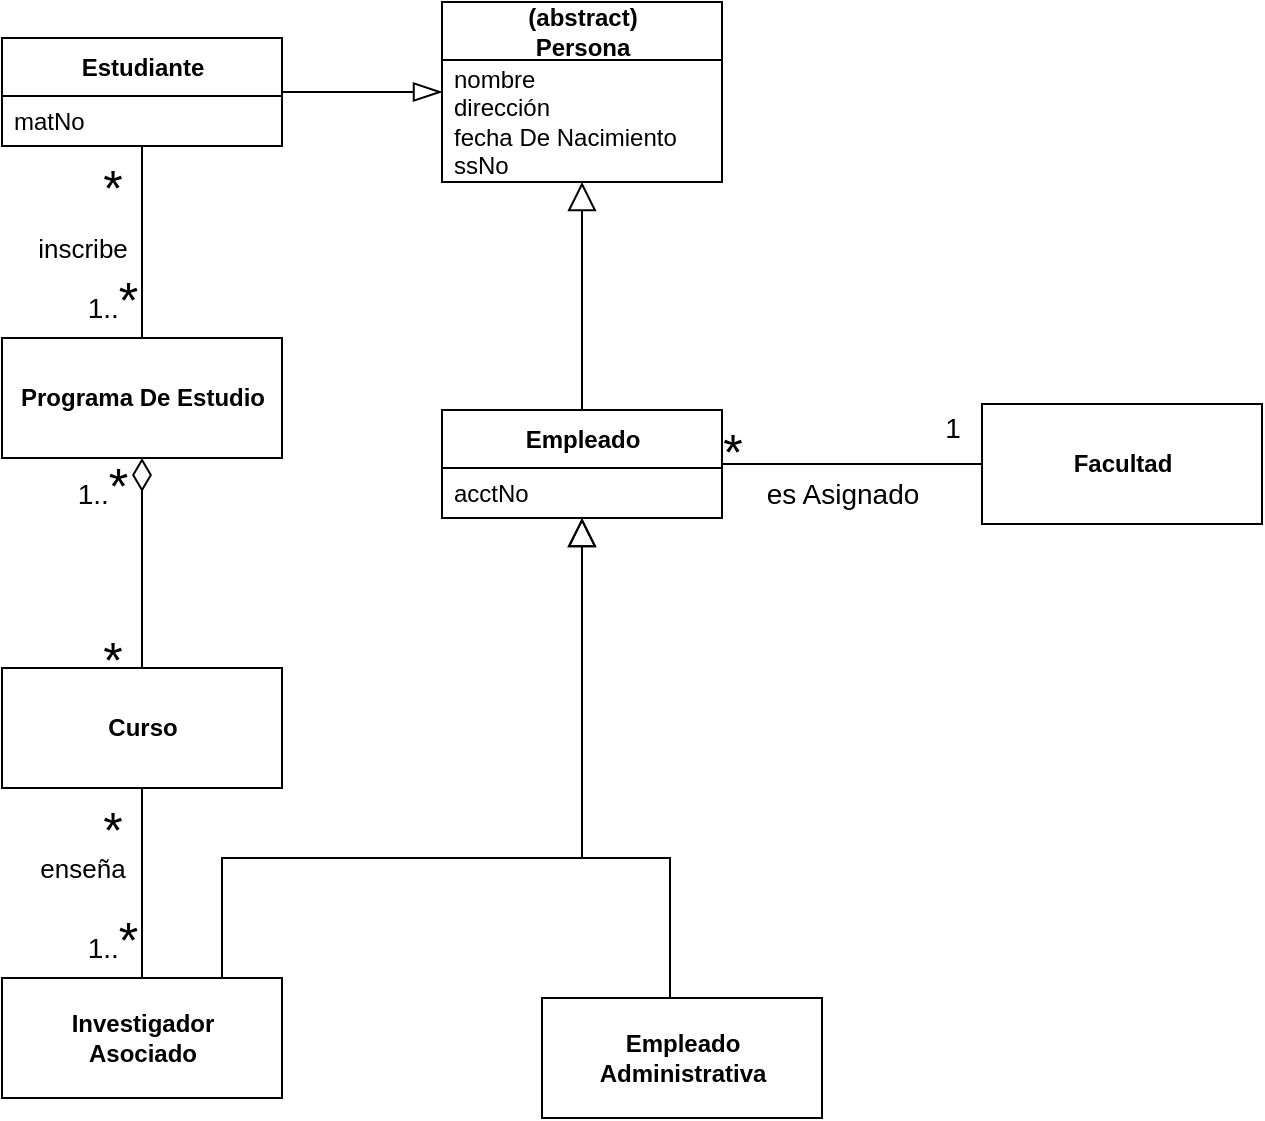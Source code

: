 <mxfile version="20.6.0" type="device"><diagram id="ebChcwWG19Z9oGIbfrJS" name="Página-1"><mxGraphModel dx="1902" dy="915" grid="1" gridSize="10" guides="1" tooltips="1" connect="1" arrows="1" fold="1" page="1" pageScale="1" pageWidth="827" pageHeight="1169" math="0" shadow="0"><root><mxCell id="0"/><mxCell id="1" parent="0"/><mxCell id="naCoFoD51y17e8QSIhuB-6" style="edgeStyle=orthogonalEdgeStyle;rounded=0;orthogonalLoop=1;jettySize=auto;html=1;endArrow=blockThin;endFill=0;strokeWidth=1;endSize=12;" edge="1" parent="1" source="naCoFoD51y17e8QSIhuB-1" target="naCoFoD51y17e8QSIhuB-4"><mxGeometry relative="1" as="geometry"/></mxCell><mxCell id="naCoFoD51y17e8QSIhuB-11" style="edgeStyle=orthogonalEdgeStyle;rounded=0;orthogonalLoop=1;jettySize=auto;html=1;entryX=0.5;entryY=0;entryDx=0;entryDy=0;strokeWidth=1;endArrow=none;endFill=0;endSize=12;" edge="1" parent="1" source="naCoFoD51y17e8QSIhuB-1" target="naCoFoD51y17e8QSIhuB-9"><mxGeometry relative="1" as="geometry"/></mxCell><mxCell id="naCoFoD51y17e8QSIhuB-1" value="Estudiante" style="swimlane;fontStyle=1;align=center;verticalAlign=middle;childLayout=stackLayout;horizontal=1;startSize=29;horizontalStack=0;resizeParent=1;resizeParentMax=0;resizeLast=0;collapsible=0;marginBottom=0;html=1;" vertex="1" parent="1"><mxGeometry x="80" y="270" width="140" height="54" as="geometry"/></mxCell><mxCell id="naCoFoD51y17e8QSIhuB-2" value="matNo" style="text;html=1;strokeColor=none;fillColor=none;align=left;verticalAlign=middle;spacingLeft=4;spacingRight=4;overflow=hidden;rotatable=0;points=[[0,0.5],[1,0.5]];portConstraint=eastwest;" vertex="1" parent="naCoFoD51y17e8QSIhuB-1"><mxGeometry y="29" width="140" height="25" as="geometry"/></mxCell><mxCell id="naCoFoD51y17e8QSIhuB-4" value="(abstract)&lt;br&gt;Persona" style="swimlane;fontStyle=1;align=center;verticalAlign=middle;childLayout=stackLayout;horizontal=1;startSize=29;horizontalStack=0;resizeParent=1;resizeParentMax=0;resizeLast=0;collapsible=0;marginBottom=0;html=1;" vertex="1" parent="1"><mxGeometry x="300" y="252" width="140" height="90" as="geometry"/></mxCell><mxCell id="naCoFoD51y17e8QSIhuB-5" value="nombre&amp;nbsp;&lt;br&gt;dirección&lt;br&gt;fecha De Nacimiento&lt;br&gt;ssNo" style="text;html=1;strokeColor=none;fillColor=none;align=left;verticalAlign=middle;spacingLeft=4;spacingRight=4;overflow=hidden;rotatable=0;points=[[0,0.5],[1,0.5]];portConstraint=eastwest;" vertex="1" parent="naCoFoD51y17e8QSIhuB-4"><mxGeometry y="29" width="140" height="61" as="geometry"/></mxCell><mxCell id="naCoFoD51y17e8QSIhuB-13" style="edgeStyle=orthogonalEdgeStyle;rounded=0;orthogonalLoop=1;jettySize=auto;html=1;entryX=0.5;entryY=0;entryDx=0;entryDy=0;strokeWidth=1;endArrow=none;endFill=0;endSize=12;startArrow=diamondThin;startFill=0;startSize=14;" edge="1" parent="1" source="naCoFoD51y17e8QSIhuB-9" target="naCoFoD51y17e8QSIhuB-12"><mxGeometry relative="1" as="geometry"/></mxCell><mxCell id="naCoFoD51y17e8QSIhuB-9" value="Programa De Estudio" style="html=1;align=center;verticalAlign=middle;rounded=0;absoluteArcSize=1;arcSize=10;dashed=0;fontStyle=1" vertex="1" parent="1"><mxGeometry x="80" y="420" width="140" height="60" as="geometry"/></mxCell><mxCell id="naCoFoD51y17e8QSIhuB-12" value="Curso" style="html=1;align=center;verticalAlign=middle;rounded=0;absoluteArcSize=1;arcSize=10;dashed=0;fontStyle=1" vertex="1" parent="1"><mxGeometry x="80" y="585" width="140" height="60" as="geometry"/></mxCell><mxCell id="naCoFoD51y17e8QSIhuB-24" style="edgeStyle=orthogonalEdgeStyle;rounded=0;orthogonalLoop=1;jettySize=auto;html=1;strokeWidth=1;endArrow=block;endFill=0;endSize=12;" edge="1" parent="1" source="naCoFoD51y17e8QSIhuB-14" target="naCoFoD51y17e8QSIhuB-4"><mxGeometry relative="1" as="geometry"/></mxCell><mxCell id="naCoFoD51y17e8QSIhuB-14" value="Empleado" style="swimlane;fontStyle=1;align=center;verticalAlign=middle;childLayout=stackLayout;horizontal=1;startSize=29;horizontalStack=0;resizeParent=1;resizeParentMax=0;resizeLast=0;collapsible=0;marginBottom=0;html=1;" vertex="1" parent="1"><mxGeometry x="300" y="456" width="140" height="54" as="geometry"/></mxCell><mxCell id="naCoFoD51y17e8QSIhuB-15" value="acctNo" style="text;html=1;strokeColor=none;fillColor=none;align=left;verticalAlign=middle;spacingLeft=4;spacingRight=4;overflow=hidden;rotatable=0;points=[[0,0.5],[1,0.5]];portConstraint=eastwest;" vertex="1" parent="naCoFoD51y17e8QSIhuB-14"><mxGeometry y="29" width="140" height="25" as="geometry"/></mxCell><mxCell id="naCoFoD51y17e8QSIhuB-22" style="edgeStyle=orthogonalEdgeStyle;rounded=0;orthogonalLoop=1;jettySize=auto;html=1;strokeWidth=1;endArrow=none;endFill=0;endSize=12;" edge="1" parent="1" source="naCoFoD51y17e8QSIhuB-16" target="naCoFoD51y17e8QSIhuB-14"><mxGeometry relative="1" as="geometry"/></mxCell><mxCell id="naCoFoD51y17e8QSIhuB-16" value="Facultad" style="html=1;align=center;verticalAlign=middle;rounded=0;absoluteArcSize=1;arcSize=10;dashed=0;fontStyle=1" vertex="1" parent="1"><mxGeometry x="570" y="453" width="140" height="60" as="geometry"/></mxCell><mxCell id="naCoFoD51y17e8QSIhuB-20" style="edgeStyle=orthogonalEdgeStyle;rounded=0;orthogonalLoop=1;jettySize=auto;html=1;strokeWidth=1;endArrow=block;endFill=0;endSize=12;" edge="1" parent="1" source="naCoFoD51y17e8QSIhuB-17" target="naCoFoD51y17e8QSIhuB-14"><mxGeometry relative="1" as="geometry"><Array as="points"><mxPoint x="190" y="680"/><mxPoint x="370" y="680"/></Array></mxGeometry></mxCell><mxCell id="naCoFoD51y17e8QSIhuB-21" style="edgeStyle=orthogonalEdgeStyle;rounded=0;orthogonalLoop=1;jettySize=auto;html=1;strokeWidth=1;endArrow=none;endFill=0;endSize=12;" edge="1" parent="1" source="naCoFoD51y17e8QSIhuB-17" target="naCoFoD51y17e8QSIhuB-12"><mxGeometry relative="1" as="geometry"/></mxCell><mxCell id="naCoFoD51y17e8QSIhuB-17" value="Investigador &lt;br&gt;Asociado" style="html=1;align=center;verticalAlign=middle;rounded=0;absoluteArcSize=1;arcSize=10;dashed=0;fontStyle=1" vertex="1" parent="1"><mxGeometry x="80" y="740" width="140" height="60" as="geometry"/></mxCell><mxCell id="naCoFoD51y17e8QSIhuB-19" style="edgeStyle=orthogonalEdgeStyle;rounded=0;orthogonalLoop=1;jettySize=auto;html=1;strokeWidth=1;endArrow=block;endFill=0;endSize=12;" edge="1" parent="1" source="naCoFoD51y17e8QSIhuB-18" target="naCoFoD51y17e8QSIhuB-14"><mxGeometry relative="1" as="geometry"><mxPoint x="370" y="520" as="targetPoint"/><Array as="points"><mxPoint x="414" y="680"/><mxPoint x="370" y="680"/></Array></mxGeometry></mxCell><mxCell id="naCoFoD51y17e8QSIhuB-18" value="Empleado &lt;br&gt;Administrativa" style="html=1;align=center;verticalAlign=middle;rounded=0;absoluteArcSize=1;arcSize=10;dashed=0;fontStyle=1" vertex="1" parent="1"><mxGeometry x="350" y="750" width="140" height="60" as="geometry"/></mxCell><mxCell id="naCoFoD51y17e8QSIhuB-26" value="*" style="text;html=1;align=center;verticalAlign=middle;resizable=0;points=[];autosize=1;strokeColor=none;fillColor=none;strokeWidth=3;fontSize=25;" vertex="1" parent="1"><mxGeometry x="120" y="560" width="30" height="40" as="geometry"/></mxCell><mxCell id="naCoFoD51y17e8QSIhuB-27" value="*" style="text;html=1;align=center;verticalAlign=middle;resizable=0;points=[];autosize=1;strokeColor=none;fillColor=none;strokeWidth=3;fontSize=25;" vertex="1" parent="1"><mxGeometry x="120" y="324" width="30" height="40" as="geometry"/></mxCell><mxCell id="naCoFoD51y17e8QSIhuB-28" value="&lt;font style=&quot;font-size: 13px;&quot;&gt;inscribe&lt;/font&gt;" style="text;html=1;align=center;verticalAlign=middle;resizable=0;points=[];autosize=1;strokeColor=none;fillColor=none;fontSize=25;" vertex="1" parent="1"><mxGeometry x="85" y="350" width="70" height="40" as="geometry"/></mxCell><mxCell id="naCoFoD51y17e8QSIhuB-29" value="&lt;font style=&quot;font-size: 14px;&quot;&gt;&lt;font style=&quot;font-size: 14px;&quot;&gt;1&lt;/font&gt;..&lt;/font&gt;*" style="text;html=1;align=center;verticalAlign=middle;resizable=0;points=[];autosize=1;strokeColor=none;fillColor=none;strokeWidth=3;fontSize=25;" vertex="1" parent="1"><mxGeometry x="110" y="380" width="50" height="40" as="geometry"/></mxCell><mxCell id="naCoFoD51y17e8QSIhuB-31" value="&lt;font style=&quot;font-size: 14px;&quot;&gt;&lt;font style=&quot;font-size: 14px;&quot;&gt;1&lt;/font&gt;..&lt;/font&gt;*" style="text;html=1;align=center;verticalAlign=middle;resizable=0;points=[];autosize=1;strokeColor=none;fillColor=none;strokeWidth=3;fontSize=25;" vertex="1" parent="1"><mxGeometry x="105" y="473" width="50" height="40" as="geometry"/></mxCell><mxCell id="naCoFoD51y17e8QSIhuB-32" value="*" style="text;html=1;align=center;verticalAlign=middle;resizable=0;points=[];autosize=1;strokeColor=none;fillColor=none;strokeWidth=3;fontSize=25;" vertex="1" parent="1"><mxGeometry x="120" y="645" width="30" height="40" as="geometry"/></mxCell><mxCell id="naCoFoD51y17e8QSIhuB-34" value="&lt;font style=&quot;font-size: 14px;&quot;&gt;&lt;font style=&quot;font-size: 14px;&quot;&gt;1&lt;/font&gt;..&lt;/font&gt;*" style="text;html=1;align=center;verticalAlign=middle;resizable=0;points=[];autosize=1;strokeColor=none;fillColor=none;strokeWidth=3;fontSize=25;" vertex="1" parent="1"><mxGeometry x="110" y="700" width="50" height="40" as="geometry"/></mxCell><mxCell id="naCoFoD51y17e8QSIhuB-35" value="&lt;font style=&quot;font-size: 13px;&quot;&gt;enseña&lt;/font&gt;" style="text;html=1;align=center;verticalAlign=middle;resizable=0;points=[];autosize=1;strokeColor=none;fillColor=none;fontSize=25;" vertex="1" parent="1"><mxGeometry x="85" y="660" width="70" height="40" as="geometry"/></mxCell><mxCell id="naCoFoD51y17e8QSIhuB-36" value="*" style="text;html=1;align=center;verticalAlign=middle;resizable=0;points=[];autosize=1;strokeColor=none;fillColor=none;strokeWidth=3;fontSize=25;" vertex="1" parent="1"><mxGeometry x="430" y="456" width="30" height="40" as="geometry"/></mxCell><mxCell id="naCoFoD51y17e8QSIhuB-37" value="&lt;font style=&quot;font-size: 14px;&quot;&gt;&lt;font style=&quot;font-size: 14px;&quot;&gt;1&lt;/font&gt;&lt;/font&gt;" style="text;html=1;align=center;verticalAlign=middle;resizable=0;points=[];autosize=1;strokeColor=none;fillColor=none;strokeWidth=3;fontSize=25;" vertex="1" parent="1"><mxGeometry x="540" y="440" width="30" height="40" as="geometry"/></mxCell><mxCell id="naCoFoD51y17e8QSIhuB-38" value="es Asignado" style="text;html=1;align=center;verticalAlign=middle;resizable=0;points=[];autosize=1;strokeColor=none;fillColor=none;fontSize=14;" vertex="1" parent="1"><mxGeometry x="450" y="483" width="100" height="30" as="geometry"/></mxCell></root></mxGraphModel></diagram></mxfile>